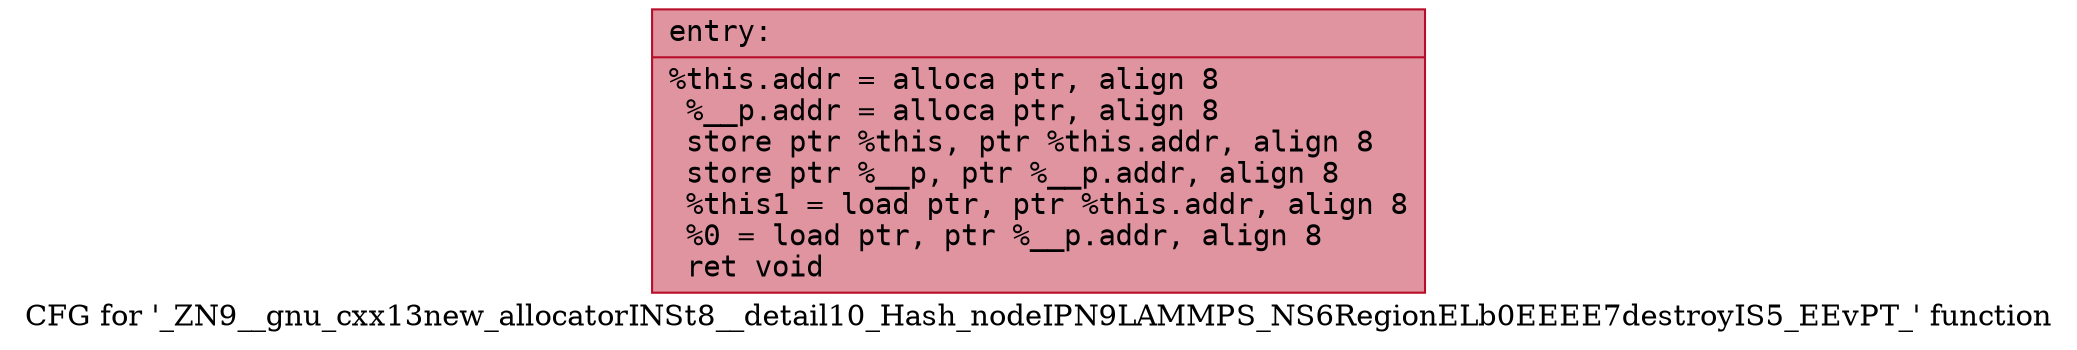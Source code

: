 digraph "CFG for '_ZN9__gnu_cxx13new_allocatorINSt8__detail10_Hash_nodeIPN9LAMMPS_NS6RegionELb0EEEE7destroyIS5_EEvPT_' function" {
	label="CFG for '_ZN9__gnu_cxx13new_allocatorINSt8__detail10_Hash_nodeIPN9LAMMPS_NS6RegionELb0EEEE7destroyIS5_EEvPT_' function";

	Node0x561837ea9220 [shape=record,color="#b70d28ff", style=filled, fillcolor="#b70d2870" fontname="Courier",label="{entry:\l|  %this.addr = alloca ptr, align 8\l  %__p.addr = alloca ptr, align 8\l  store ptr %this, ptr %this.addr, align 8\l  store ptr %__p, ptr %__p.addr, align 8\l  %this1 = load ptr, ptr %this.addr, align 8\l  %0 = load ptr, ptr %__p.addr, align 8\l  ret void\l}"];
}
